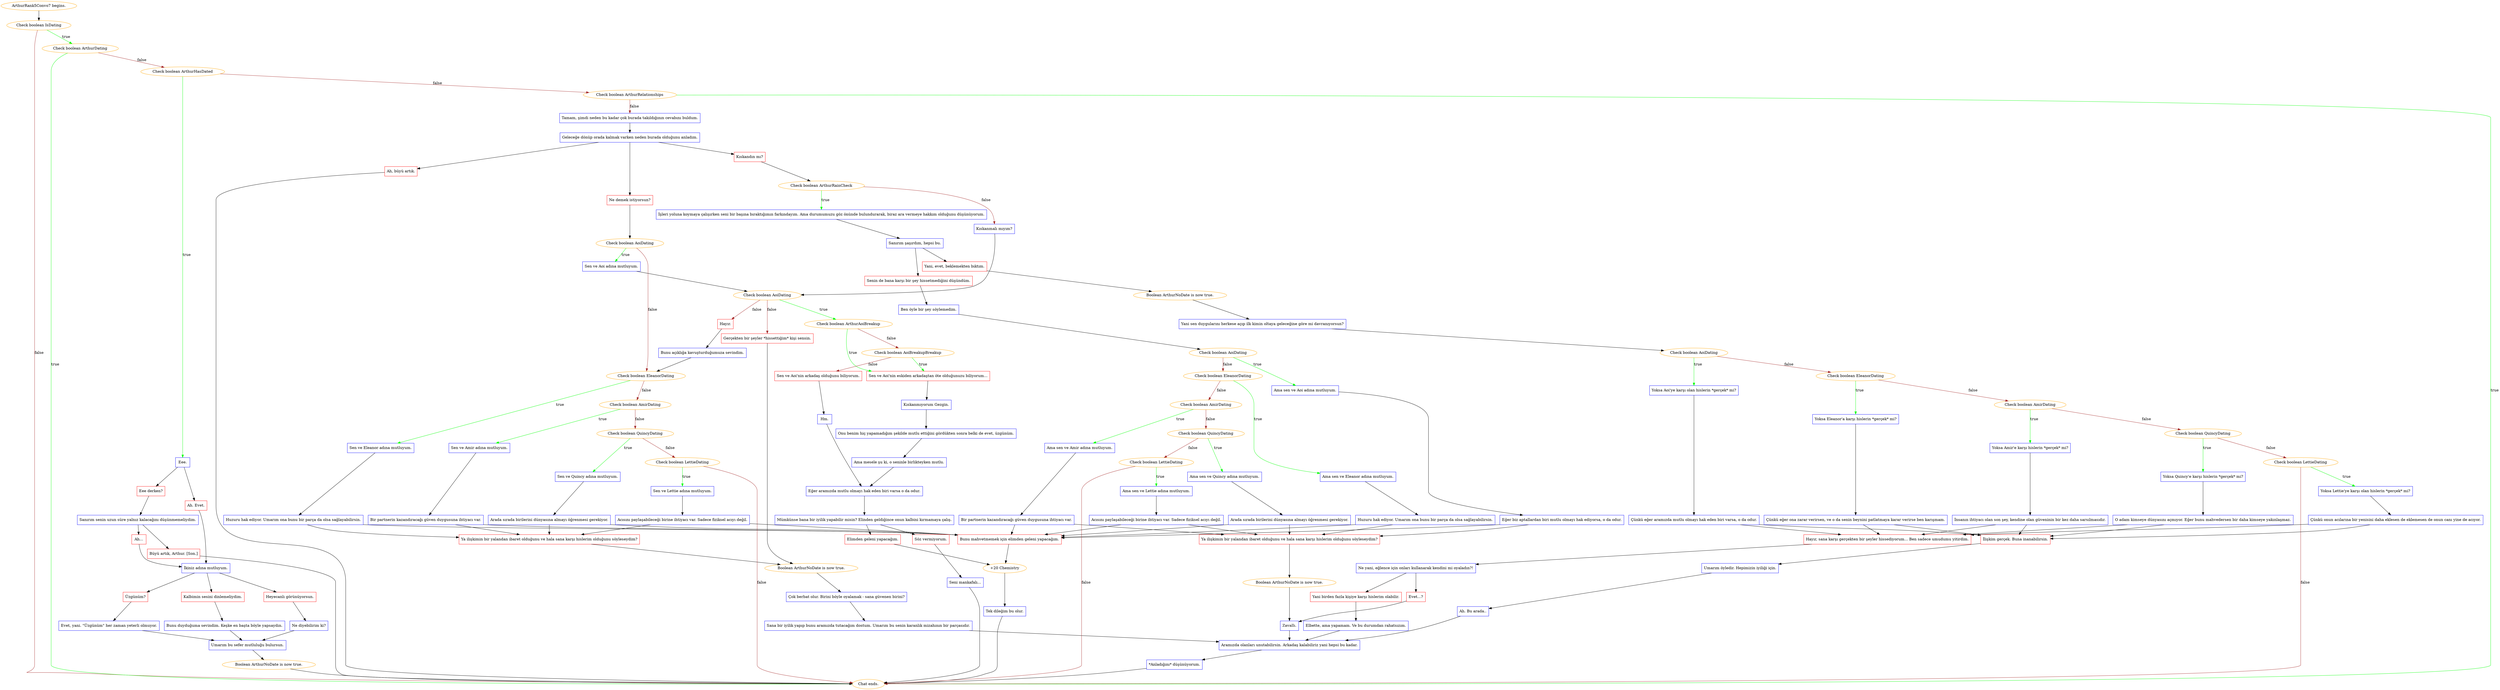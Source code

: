 digraph {
	"ArthurRank5Convo7 begins." [color=orange];
		"ArthurRank5Convo7 begins." -> j2287186983;
	j2287186983 [label="Check boolean IsDating",color=orange];
		j2287186983 -> j3366093715 [label=true,color=green];
		j2287186983 -> "Chat ends." [label=false,color=brown];
	j3366093715 [label="Check boolean ArthurDating",color=orange];
		j3366093715 -> "Chat ends." [label=true,color=green];
		j3366093715 -> j4249377294 [label=false,color=brown];
	"Chat ends." [color=orange];
	j4249377294 [label="Check boolean ArthurHasDated",color=orange];
		j4249377294 -> j862908127 [label=true,color=green];
		j4249377294 -> j780092072 [label=false,color=brown];
	j862908127 [label="Eee.",shape=box,color=blue];
		j862908127 -> j3890051724;
		j862908127 -> j491969490;
	j780092072 [label="Check boolean ArthurRelationships",color=orange];
		j780092072 -> "Chat ends." [label=true,color=green];
		j780092072 -> j916406805 [label=false,color=brown];
	j3890051724 [label="Eee derken?",shape=box,color=red];
		j3890051724 -> j6650200;
	j491969490 [label="Ah. Evet.",shape=box,color=red];
		j491969490 -> j2175939745;
	j916406805 [label="Tamam, şimdi neden bu kadar çok burada takıldığının cevabını buldum.",shape=box,color=blue];
		j916406805 -> j2523425822;
	j6650200 [label="Sanırım senin uzun süre yalnız kalacağını düşünmemeliydim.",shape=box,color=blue];
		j6650200 -> j1550128728;
		j6650200 -> j4127956762;
	j2175939745 [label="İkiniz adına mutluyum.",shape=box,color=blue];
		j2175939745 -> j2550815393;
		j2175939745 -> j2113900767;
		j2175939745 -> j826700256;
	j2523425822 [label="Geleceğe dönüp orada kalmak varken neden burada olduğunu anladım.",shape=box,color=blue];
		j2523425822 -> j1718701862;
		j2523425822 -> j3708673696;
		j2523425822 -> j4040642792;
	j1550128728 [label="Büyü artık, Arthur. [Son.]",shape=box,color=red];
		j1550128728 -> "Chat ends.";
	j4127956762 [label="Ah...",shape=box,color=red];
		j4127956762 -> j2175939745;
	j2550815393 [label="Heyecanlı görünüyorsun.",shape=box,color=red];
		j2550815393 -> j2619592802;
	j2113900767 [label="Üzgünüm?",shape=box,color=red];
		j2113900767 -> j2791976382;
	j826700256 [label="Kalbimin sesini dinlemeliydim.",shape=box,color=red];
		j826700256 -> j2887034342;
	j1718701862 [label="Ah, büyü artık.",shape=box,color=red];
		j1718701862 -> "Chat ends.";
	j3708673696 [label="Kıskandın mı?",shape=box,color=red];
		j3708673696 -> j1819643693;
	j4040642792 [label="Ne demek istiyorsun?",shape=box,color=red];
		j4040642792 -> j1872707844;
	j2619592802 [label="Ne diyebilirim ki?",shape=box,color=blue];
		j2619592802 -> j2847077066;
	j2791976382 [label="Evet, yani. \"Üzgünüm\" her zaman yeterli olmuyor.",shape=box,color=blue];
		j2791976382 -> j2847077066;
	j2887034342 [label="Bunu duyduğuma sevindim. Keşke en başta böyle yapsaydın.",shape=box,color=blue];
		j2887034342 -> j2847077066;
	j1819643693 [label="Check boolean ArthurRainCheck",color=orange];
		j1819643693 -> j985309179 [label=true,color=green];
		j1819643693 -> j2009032846 [label=false,color=brown];
	j1872707844 [label="Check boolean AoiDating",color=orange];
		j1872707844 -> j1390976109 [label=true,color=green];
		j1872707844 -> j1314868176 [label=false,color=brown];
	j2847077066 [label="Umarım bu sefer mutluluğu bulursun.",shape=box,color=blue];
		j2847077066 -> j2533691464;
	j985309179 [label="İşleri yoluna koymaya çalışırken seni bir başına bıraktığımın farkındayım. Ama durumumuzu göz önünde bulundurarak, biraz ara vermeye hakkım olduğunu düşünüyorum.",shape=box,color=blue];
		j985309179 -> j3485826666;
	j2009032846 [label="Kıskanmalı mıyım?",shape=box,color=blue];
		j2009032846 -> j1137287632;
	j1390976109 [label="Sen ve Aoi adına mutluyum.",shape=box,color=blue];
		j1390976109 -> j1137287632;
	j1314868176 [label="Check boolean EleanorDating",color=orange];
		j1314868176 -> j3315290229 [label=true,color=green];
		j1314868176 -> j2360902743 [label=false,color=brown];
	j2533691464 [label="Boolean ArthurNoDate is now true.",color=orange];
		j2533691464 -> "Chat ends.";
	j3485826666 [label="Sanırım şaşırdım, hepsi bu.",shape=box,color=blue];
		j3485826666 -> j1696653672;
		j3485826666 -> j1036392874;
	j1137287632 [label="Check boolean AoiDating",color=orange];
		j1137287632 -> j645055810 [label=true,color=green];
		j1137287632 -> j3677131431 [label=false,color=brown];
		j1137287632 -> j3115395046 [label=false,color=brown];
	j3315290229 [label="Sen ve Eleanor adına mutluyum.",shape=box,color=blue];
		j3315290229 -> j2327749299;
	j2360902743 [label="Check boolean AmirDating",color=orange];
		j2360902743 -> j1599481083 [label=true,color=green];
		j2360902743 -> j3619615241 [label=false,color=brown];
	j1696653672 [label="Senin de bana karşı bir şey hissetmediğini düşündüm.",shape=box,color=red];
		j1696653672 -> j3474216827;
	j1036392874 [label="Yani, evet, beklemekten bıktım.",shape=box,color=red];
		j1036392874 -> j2116628336;
	j645055810 [label="Check boolean ArthurAoiBreakup",color=orange];
		j645055810 -> j3278105396 [label=true,color=green];
		j645055810 -> j977240989 [label=false,color=brown];
	j3677131431 [label="Hayır.",shape=box,color=red];
		j3677131431 -> j473432325;
	j3115395046 [label="Gerçekten bir şeyler *hissettiğim* kişi sensin.",shape=box,color=red];
		j3115395046 -> j712948739;
	j2327749299 [label="Huzuru hak ediyor. Umarım ona bunu bir parça da olsa sağlayabilirsin.",shape=box,color=blue];
		j2327749299 -> j1807270673;
		j2327749299 -> j2747315076;
	j1599481083 [label="Sen ve Amir adına mutluyum.",shape=box,color=blue];
		j1599481083 -> j3435888855;
	j3619615241 [label="Check boolean QuincyDating",color=orange];
		j3619615241 -> j3120428825 [label=true,color=green];
		j3619615241 -> j2880943410 [label=false,color=brown];
	j3474216827 [label="Ben öyle bir şey söylemedim.",shape=box,color=blue];
		j3474216827 -> j699370226;
	j2116628336 [label="Boolean ArthurNoDate is now true.",color=orange];
		j2116628336 -> j4154669947;
	j3278105396 [label="Sen ve Aoi'nin eskiden arkadaştan öte olduğunuzu biliyorum...",shape=box,color=red];
		j3278105396 -> j1773042064;
	j977240989 [label="Check boolean AoiBreakupBreakup",color=orange];
		j977240989 -> j3278105396 [label=true,color=green];
		j977240989 -> j1514235777 [label=false,color=brown];
	j473432325 [label="Bunu açıklığa kavuşturduğumuza sevindim.",shape=box,color=blue];
		j473432325 -> j1314868176;
	j712948739 [label="Boolean ArthurNoDate is now true.",color=orange];
		j712948739 -> j888498883;
	j1807270673 [label="Bunu mahvetmemek için elimden geleni yapacağım.",shape=box,color=red];
		j1807270673 -> j3786492331;
	j2747315076 [label="Ya ilişkimin bir yalandan ibaret olduğunu ve hala sana karşı hislerim olduğunu söyleseydim?",shape=box,color=red];
		j2747315076 -> j712948739;
	j3435888855 [label="Bir partnerin kazandıracağı güven duygusuna ihtiyacı var.",shape=box,color=blue];
		j3435888855 -> j2747315076;
		j3435888855 -> j1807270673;
	j3120428825 [label="Sen ve Quincy adına mutluyum.",shape=box,color=blue];
		j3120428825 -> j3848070629;
	j2880943410 [label="Check boolean LettieDating",color=orange];
		j2880943410 -> j3824210195 [label=true,color=green];
		j2880943410 -> "Chat ends." [label=false,color=brown];
	j699370226 [label="Check boolean AoiDating",color=orange];
		j699370226 -> j1801384975 [label=true,color=green];
		j699370226 -> j4192573990 [label=false,color=brown];
	j4154669947 [label="Yani sen duygularını herkese açıp ilk kimin oltaya geleceğine göre mi davranıyorsun?",shape=box,color=blue];
		j4154669947 -> j2614230410;
	j1773042064 [label="Kıskanmıyorum Gezgin.",shape=box,color=blue];
		j1773042064 -> j2004592812;
	j1514235777 [label="Sen ve Aoi'nin arkadaş olduğunu biliyorum.",shape=box,color=red];
		j1514235777 -> j1110409556;
	j888498883 [label="Çok berbat olur. Birini böyle oyalamak - sana güvenen birini?",shape=box,color=blue];
		j888498883 -> j1568950679;
	j3786492331 [label="+20 Chemistry",color=orange];
		j3786492331 -> j3427260002;
	j3848070629 [label="Arada sırada birilerini dünyasına almayı öğrenmesi gerekiyor.",shape=box,color=blue];
		j3848070629 -> j2747315076;
		j3848070629 -> j1807270673;
	j3824210195 [label="Sen ve Lettie adına mutluyum.",shape=box,color=blue];
		j3824210195 -> j1405445877;
	j1801384975 [label="Ama sen ve Aoi adına mutluyum.",shape=box,color=blue];
		j1801384975 -> j71012460;
	j4192573990 [label="Check boolean EleanorDating",color=orange];
		j4192573990 -> j32780827 [label=true,color=green];
		j4192573990 -> j2085135710 [label=false,color=brown];
	j2614230410 [label="Check boolean AoiDating",color=orange];
		j2614230410 -> j2087628255 [label=true,color=green];
		j2614230410 -> j2346094008 [label=false,color=brown];
	j2004592812 [label="Onu benim hiç yapamadığım şekilde mutlu ettiğini gördükten sonra belki de evet, üzgünüm.",shape=box,color=blue];
		j2004592812 -> j3801215730;
	j1110409556 [label="Hm.",shape=box,color=blue];
		j1110409556 -> j1836269977;
	j1568950679 [label="Sana bir iyilik yapıp bunu aramızda tutacağım dostum. Umarım bu senin karanlık mizahının bir parçasıdır.",shape=box,color=blue];
		j1568950679 -> j3613776104;
	j3427260002 [label="Tek dileğim bu olur.",shape=box,color=blue];
		j3427260002 -> "Chat ends.";
	j1405445877 [label="Acısını paylaşabileceği birine ihtiyacı var. Sadece fiziksel acıyı değil.",shape=box,color=blue];
		j1405445877 -> j2747315076;
		j1405445877 -> j1807270673;
	j71012460 [label="Eğer biz aptallardan biri mutlu olmayı hak ediyorsa, o da odur.",shape=box,color=blue];
		j71012460 -> j1807270673;
		j71012460 -> j2823989339;
	j32780827 [label="Ama sen ve Eleanor adına mutluyum.",shape=box,color=blue];
		j32780827 -> j2078366716;
	j2085135710 [label="Check boolean AmirDating",color=orange];
		j2085135710 -> j4151525363 [label=true,color=green];
		j2085135710 -> j2837699176 [label=false,color=brown];
	j2087628255 [label="Yoksa Aoi'ye karşı olan hislerin *gerçek* mi?",shape=box,color=blue];
		j2087628255 -> j698284579;
	j2346094008 [label="Check boolean EleanorDating",color=orange];
		j2346094008 -> j1373814040 [label=true,color=green];
		j2346094008 -> j375238909 [label=false,color=brown];
	j3801215730 [label="Ama mesele şu ki, o seninle birlikteyken mutlu.",shape=box,color=blue];
		j3801215730 -> j1836269977;
	j1836269977 [label="Eğer aramızda mutlu olmayı hak eden biri varsa o da odur.",shape=box,color=blue];
		j1836269977 -> j3044435249;
	j3613776104 [label="Aramızda olanları unutabilirsin. Arkadaş kalabiliriz yani hepsi bu kadar.",shape=box,color=blue];
		j3613776104 -> j699602501;
	j2823989339 [label="Ya ilişkimin bir yalandan ibaret olduğunu ve hala sana karşı hislerim olduğunu söyleseydim?",shape=box,color=red];
		j2823989339 -> j2273788241;
	j2078366716 [label="Huzuru hak ediyor. Umarım ona bunu bir parça da olsa sağlayabilirsin.",shape=box,color=blue];
		j2078366716 -> j2823989339;
		j2078366716 -> j1807270673;
	j4151525363 [label="Ama sen ve Amir adına mutluyum.",shape=box,color=blue];
		j4151525363 -> j3623064552;
	j2837699176 [label="Check boolean QuincyDating",color=orange];
		j2837699176 -> j2940601115 [label=true,color=green];
		j2837699176 -> j3311803142 [label=false,color=brown];
	j698284579 [label="Çünkü eğer aramızda mutlu olmayı hak eden biri varsa, o da odur.",shape=box,color=blue];
		j698284579 -> j718124452;
		j698284579 -> j2019532231;
	j1373814040 [label="Yoksa Eleanor'a karşı hislerin *gerçek* mi?",shape=box,color=blue];
		j1373814040 -> j3751654948;
	j375238909 [label="Check boolean AmirDating",color=orange];
		j375238909 -> j2231394763 [label=true,color=green];
		j375238909 -> j2380864102 [label=false,color=brown];
	j3044435249 [label="Mümkünse bana bir iyilik yapabilir misin? Elinden geldiğince onun kalbini kırmamaya çalış.",shape=box,color=blue];
		j3044435249 -> j296794914;
		j3044435249 -> j4258253485;
	j699602501 [label="*Anladığını* düşünüyorum.",shape=box,color=blue];
		j699602501 -> "Chat ends.";
	j2273788241 [label="Boolean ArthurNoDate is now true.",color=orange];
		j2273788241 -> j2383429732;
	j3623064552 [label="Bir partnerin kazandıracağı güven duygusuna ihtiyacı var.",shape=box,color=blue];
		j3623064552 -> j1807270673;
		j3623064552 -> j2823989339;
	j2940601115 [label="Ama sen ve Quincy adına mutluyum.",shape=box,color=blue];
		j2940601115 -> j3778652383;
	j3311803142 [label="Check boolean LettieDating",color=orange];
		j3311803142 -> j3840985069 [label=true,color=green];
		j3311803142 -> "Chat ends." [label=false,color=brown];
	j718124452 [label="Hayır, sana karşı gerçekten bir şeyler hissediyorum... Ben sadece umudumu yitirdim.",shape=box,color=red];
		j718124452 -> j470681926;
	j2019532231 [label="İlişkim gerçek. Buna inanabilirsin.",shape=box,color=red];
		j2019532231 -> j175674608;
	j3751654948 [label="Çünkü eğer ona zarar verirsen, ve o da senin beynini patlatmaya karar verirse ben karışmam.",shape=box,color=blue];
		j3751654948 -> j718124452;
		j3751654948 -> j2019532231;
	j2231394763 [label="Yoksa Amir'e karşı hislerin *gerçek* mi?",shape=box,color=blue];
		j2231394763 -> j2743432499;
	j2380864102 [label="Check boolean QuincyDating",color=orange];
		j2380864102 -> j3390321257 [label=true,color=green];
		j2380864102 -> j284065050 [label=false,color=brown];
	j296794914 [label="Elimden geleni yapacağım.",shape=box,color=red];
		j296794914 -> j3786492331;
	j4258253485 [label="Söz vermiyorum.",shape=box,color=red];
		j4258253485 -> j2066507950;
	j2383429732 [label="Zavallı.",shape=box,color=blue];
		j2383429732 -> j3613776104;
	j3778652383 [label="Arada sırada birilerini dünyasına almayı öğrenmesi gerekiyor.",shape=box,color=blue];
		j3778652383 -> j1807270673;
		j3778652383 -> j2823989339;
	j3840985069 [label="Ama sen ve Lettie adına mutluyum.",shape=box,color=blue];
		j3840985069 -> j1183887054;
	j470681926 [label="Ne yani, eğlence için onları kullanarak kendini mi oyaladın?!",shape=box,color=blue];
		j470681926 -> j3754935101;
		j470681926 -> j3187328298;
	j175674608 [label="Umarım öyledir. Hepimizin iyiliği için.",shape=box,color=blue];
		j175674608 -> j2626067548;
	j2743432499 [label="İnsanın ihtiyacı olan son şey, kendine olan güveninin bir kez daha sarsılmasıdır.",shape=box,color=blue];
		j2743432499 -> j718124452;
		j2743432499 -> j2019532231;
	j3390321257 [label="Yoksa Quincy'e karşı hislerin *gerçek* mi?",shape=box,color=blue];
		j3390321257 -> j1670172204;
	j284065050 [label="Check boolean LettieDating",color=orange];
		j284065050 -> j3836079201 [label=true,color=green];
		j284065050 -> "Chat ends." [label=false,color=brown];
	j2066507950 [label="Seni mankafalı...",shape=box,color=blue];
		j2066507950 -> "Chat ends.";
	j1183887054 [label="Acısını paylaşabileceği birine ihtiyacı var. Sadece fiziksel acıyı değil.",shape=box,color=blue];
		j1183887054 -> j1807270673;
		j1183887054 -> j2823989339;
	j3754935101 [label="Evet...?",shape=box,color=red];
		j3754935101 -> j2383429732;
	j3187328298 [label="Yani birden fazla kişiye karşı hislerim olabilir.",shape=box,color=red];
		j3187328298 -> j3263982249;
	j2626067548 [label="Ah. Bu arada..",shape=box,color=blue];
		j2626067548 -> j3613776104;
	j1670172204 [label="O adam kimseye dünyasını açmıyor. Eğer bunu mahvedersen bir daha kimseye yakınlaşmaz.",shape=box,color=blue];
		j1670172204 -> j718124452;
		j1670172204 -> j2019532231;
	j3836079201 [label="Yoksa Lettie'ye karşı olan hislerin *gerçek* mi?",shape=box,color=blue];
		j3836079201 -> j1623047106;
	j3263982249 [label="Elbette, ama yapamam. Ve bu durumdan rahatsızım.",shape=box,color=blue];
		j3263982249 -> j3613776104;
	j1623047106 [label="Çünkü onun acılarına bir yenisini daha eklesen de eklemesen de onun canı yine de acıyor.",shape=box,color=blue];
		j1623047106 -> j718124452;
		j1623047106 -> j2019532231;
}